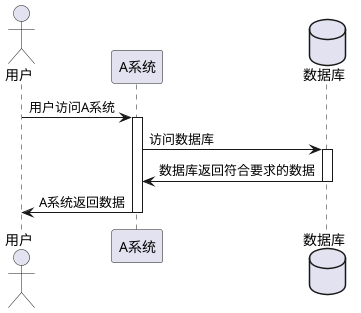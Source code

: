 @startuml
actor 用户 as user
participant A系统 as ASystem
database 数据库 as database

user -> ASystem : 用户访问A系统
activate ASystem

ASystem -> database : 访问数据库
activate database

database -> ASystem : 数据库返回符合要求的数据
deactivate database

ASystem -> user : A系统返回数据
deactivate ASystem
@enduml

